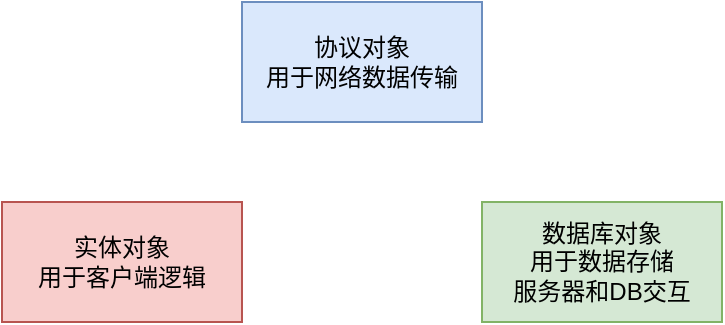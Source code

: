 <mxfile version="24.6.4" type="device">
  <diagram name="第 1 页" id="MetS41e0V3h7uJGq1G-w">
    <mxGraphModel dx="1002" dy="557" grid="1" gridSize="10" guides="1" tooltips="1" connect="1" arrows="1" fold="1" page="1" pageScale="1" pageWidth="827" pageHeight="1169" math="0" shadow="0">
      <root>
        <mxCell id="0" />
        <mxCell id="1" parent="0" />
        <mxCell id="LCwfsdMTzl5Te6PNMc7Y-1" value="协议对象&lt;div&gt;用于网络数据传输&lt;/div&gt;" style="rounded=0;whiteSpace=wrap;html=1;fillColor=#dae8fc;strokeColor=#6c8ebf;" vertex="1" parent="1">
          <mxGeometry x="360" y="150" width="120" height="60" as="geometry" />
        </mxCell>
        <mxCell id="LCwfsdMTzl5Te6PNMc7Y-2" value="实体对象&lt;div&gt;用于客户端逻辑&lt;/div&gt;" style="rounded=0;whiteSpace=wrap;html=1;fillColor=#f8cecc;strokeColor=#b85450;" vertex="1" parent="1">
          <mxGeometry x="240" y="250" width="120" height="60" as="geometry" />
        </mxCell>
        <mxCell id="LCwfsdMTzl5Te6PNMc7Y-3" value="数据库对象&lt;div&gt;用于数据存储&lt;/div&gt;&lt;div&gt;服务器和DB交互&lt;/div&gt;" style="rounded=0;whiteSpace=wrap;html=1;fillColor=#d5e8d4;strokeColor=#82b366;" vertex="1" parent="1">
          <mxGeometry x="480" y="250" width="120" height="60" as="geometry" />
        </mxCell>
      </root>
    </mxGraphModel>
  </diagram>
</mxfile>
